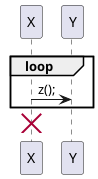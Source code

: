 {
  "sha1": "rswfjx2ukso8gvaqluqxw7pbput5auz",
  "insertion": {
    "when": "2024-06-04T17:28:44.227Z",
    "user": "plantuml@gmail.com"
  }
}
@startuml
loop
X -> Y: z();
end
destroy X
@enduml
